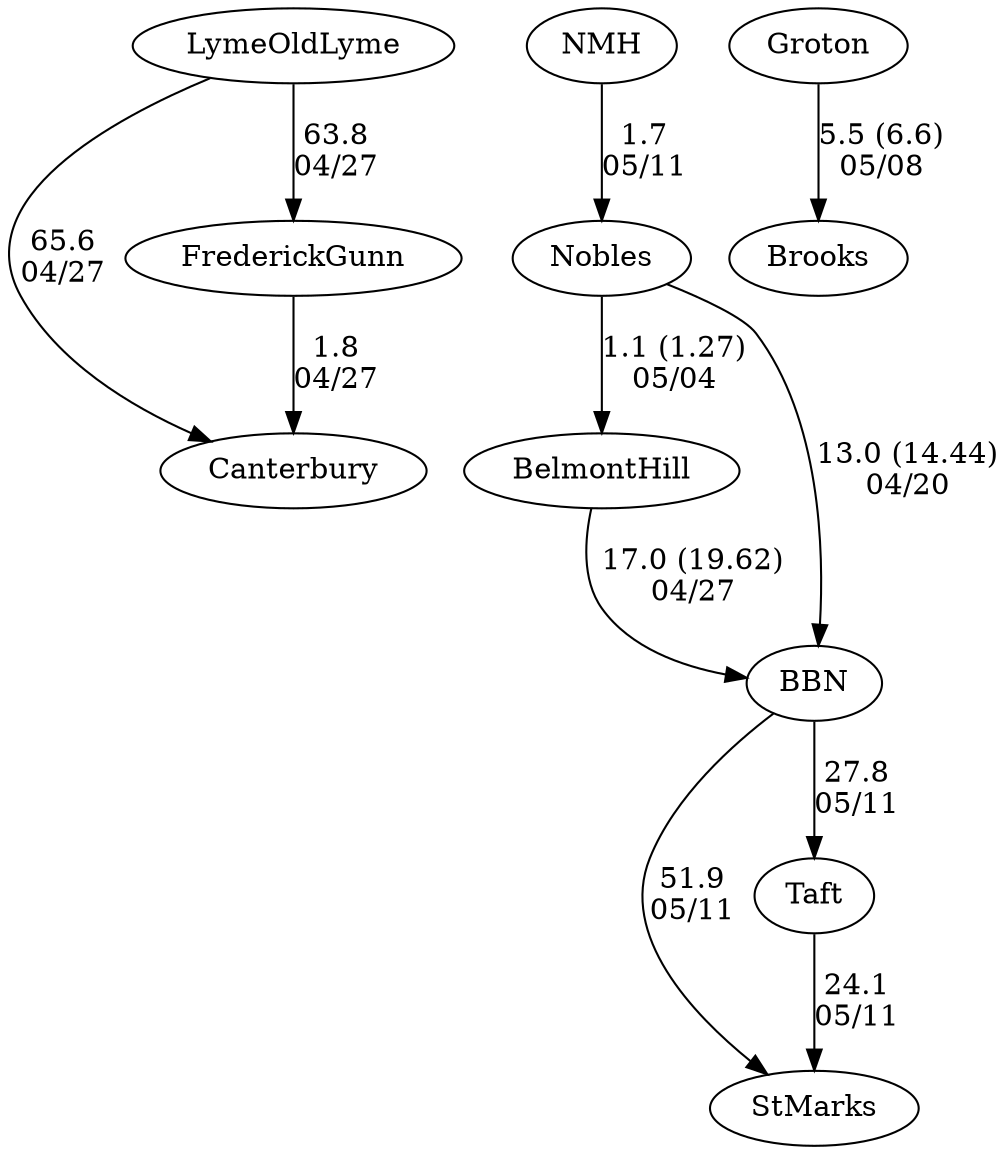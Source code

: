 digraph boys6fours {Canterbury [URL="boys6foursCanterbury.html"];Nobles [URL="boys6foursNobles.html"];BelmontHill [URL="boys6foursBelmontHill.html"];FrederickGunn [URL="boys6foursFrederickGunn.html"];Brooks [URL="boys6foursBrooks.html"];Groton [URL="boys6foursGroton.html"];BBN [URL="boys6foursBBN.html"];StMarks [URL="boys6foursStMarks.html"];LymeOldLyme [URL="boys6foursLymeOldLyme.html"];Taft [URL="boys6foursTaft.html"];NMH [URL="boys6foursNMH.html"];BBN -> Taft[label="27.8
05/11", weight="73", tooltip="NEIRA Boys ,Pomfret v. BB&N, Gunn, St. Mark's, Taft: du Pont Cup			
Distance: 1500 Conditions: ~9MPH crossing headwind from lane 6 to lane 1, with occasional gusts. Beginning of race slightly choppier than finish. Conditions seemed to improve marginally by last race (B1). Comments: Alternated races with girls races. Order of boys races: B5, B6, B4, B3, B2, B1.
St. Mark's 5 missed B5 race start time and raced in B6 race.
Gunn was a scratch in the B1 race.
Pomfret B3 caught two minor crabs early in its race.
Crossing wind pushed almost all boats at least one lane to port. Many referee calls for boats to move to starboard.
Congratulations to Taft B1 for winning the 2024 du Pont Cup.
None", URL="https://www.row2k.com/results/resultspage.cfm?UID=223C7EB1077C538878AD4347B31C5F01&cat=1", random="random"]; 
BBN -> StMarks[label="51.9
05/11", weight="49", tooltip="NEIRA Boys ,Pomfret v. BB&N, Gunn, St. Mark's, Taft: du Pont Cup			
Distance: 1500 Conditions: ~9MPH crossing headwind from lane 6 to lane 1, with occasional gusts. Beginning of race slightly choppier than finish. Conditions seemed to improve marginally by last race (B1). Comments: Alternated races with girls races. Order of boys races: B5, B6, B4, B3, B2, B1.
St. Mark's 5 missed B5 race start time and raced in B6 race.
Gunn was a scratch in the B1 race.
Pomfret B3 caught two minor crabs early in its race.
Crossing wind pushed almost all boats at least one lane to port. Many referee calls for boats to move to starboard.
Congratulations to Taft B1 for winning the 2024 du Pont Cup.
None", URL="https://www.row2k.com/results/resultspage.cfm?UID=223C7EB1077C538878AD4347B31C5F01&cat=1", random="random"]; 
Taft -> StMarks[label="24.1
05/11", weight="76", tooltip="NEIRA Boys ,Pomfret v. BB&N, Gunn, St. Mark's, Taft: du Pont Cup			
Distance: 1500 Conditions: ~9MPH crossing headwind from lane 6 to lane 1, with occasional gusts. Beginning of race slightly choppier than finish. Conditions seemed to improve marginally by last race (B1). Comments: Alternated races with girls races. Order of boys races: B5, B6, B4, B3, B2, B1.
St. Mark's 5 missed B5 race start time and raced in B6 race.
Gunn was a scratch in the B1 race.
Pomfret B3 caught two minor crabs early in its race.
Crossing wind pushed almost all boats at least one lane to port. Many referee calls for boats to move to starboard.
Congratulations to Taft B1 for winning the 2024 du Pont Cup.
None", URL="https://www.row2k.com/results/resultspage.cfm?UID=223C7EB1077C538878AD4347B31C5F01&cat=1", random="random"]; 
BelmontHill -> BBN[label="17.0 (19.62)
04/27", weight="83", tooltip="NEIRA Boys Fours,Belmont Hill vs BBN/The Ducey Cup, including JV races			
Distance: 1300m Conditions: Great water. Modest wind, shifting over the course of the racing from calm & tail to calm & head. Race order was from 4V8-1V4 Comments: A beautiful day on the Chalres and great racing by all of the crews! Belmont Hill retains the Ducey Cup by virtue of winning the 1V4 race.
None", URL="https://www.row2k.com/results/resultspage.cfm?UID=25084165812CED4AFD5819AADD12D8EF&cat=1", random="random"]; 
NMH -> Nobles[label="1.7
05/11", weight="99", tooltip="NEIRA Boys & Girls Fours,NMH vs Nobles and Deerfield			
Distance: 1400m (upriver) Conditions: Beautiful conditions, with light chop and moderate current building slightly through the afternoon. All races started from the same position, but conditions seemed a bit faster for the lower boats compared with the first boat races. Comments: Thank you to Nobles and Deerfield athletes and coaches for some great racing today on the beautiful Connecticut River.
None", URL="https://www.row2k.com/results/resultspage.cfm?UID=ECD4EEF2AD48B36F9C3A8B012076D26E&cat=5", random="random"]; 
Nobles -> BelmontHill[label="1.1 (1.27)
05/04", weight="99", tooltip="NEIRA Boys Fours, Belmont Hill vs Nobles, The Bassett Cup +			
Distance: 1300m Conditions: excellent water, modest wind shifting from mainly cross to mainly head as the racing progressed. Order of racing was 4V8, 3V4, 6V4, 5V4, 4V4/2V4/1V4 Comments: Thanks to all of the Nobles crews for making the trip downstream for a terrific day of racing!
None", URL="https://www.row2k.com/results/resultspage.cfm?UID=A5B89B2E3F4229F69333FE91D686A8AC&cat=1", random="random"]; 
LymeOldLyme -> FrederickGunn[label="63.8
04/27", weight="37", tooltip="NEIRA Boys & Girls Fours,Frederick Gunn vs Miss Porters, Canterbury, Lyme/Old Lyme, Greenwich Academy, Notre Dame			
Distance: 1500m Conditions: Tailwind throughout the day 8-18mph. Calm in the starting area with the wind picking up more and more as crews made their way down the course.
None", URL="https://www.row2k.com/results/resultspage.cfm?UID=3710F27F185D74B3D15DF923C787D9E1&cat=5", random="random"]; 
LymeOldLyme -> Canterbury[label="65.6
04/27", weight="35", tooltip="NEIRA Boys & Girls Fours,Frederick Gunn vs Miss Porters, Canterbury, Lyme/Old Lyme, Greenwich Academy, Notre Dame			
Distance: 1500m Conditions: Tailwind throughout the day 8-18mph. Calm in the starting area with the wind picking up more and more as crews made their way down the course.
None", URL="https://www.row2k.com/results/resultspage.cfm?UID=3710F27F185D74B3D15DF923C787D9E1&cat=5", random="random"]; 
FrederickGunn -> Canterbury[label="1.8
04/27", weight="99", tooltip="NEIRA Boys & Girls Fours,Frederick Gunn vs Miss Porters, Canterbury, Lyme/Old Lyme, Greenwich Academy, Notre Dame			
Distance: 1500m Conditions: Tailwind throughout the day 8-18mph. Calm in the starting area with the wind picking up more and more as crews made their way down the course.
None", URL="https://www.row2k.com/results/resultspage.cfm?UID=3710F27F185D74B3D15DF923C787D9E1&cat=5", random="random"]; 
Nobles -> BBN[label="13.0 (14.44)
04/20", weight="87", tooltip="NEIRA,Buckingham, Browne & Nichols vs Nobles, Groton			
Distance: 1350m Conditions: Excellent conditions.
Cloudy and cool
Mostly flat water.
A very light headwind for later races. Comments: In boys 4th boat race, Groton and BB&N clashed blades for roughly the first 20 strokes due to Groton moving into BB&N's lane off the start. This did not affect the order of finish but did have an effect on margins. Both boats handled the situation well once within it.
5th boats raced on the Powerhouse course approximately 2 hours earlier than Varsity racing.
NOTE: 6th, 7th boat races took place on the Charles River JV course, from Northeastern to the Kayak Pavilion.
BB&N and Nobles also raced their 7th and 8th boat crews in eights, a race which was slightly shorter due to a restart.
Times for this race were:
Nobles: 2:22.3
BB&N: 2:30.1
many thanks to all crews and coaches for a great day of racing for full teams.
None", URL="https://www.row2k.com/results/resultspage.cfm?UID=20E78FECE0268B5584D1E5BC6689C505&cat=1", random="random"]; 
Groton -> Brooks[label="5.5 (6.6)
05/08", weight="95", tooltip="NEIRA,Groton JV vs. Brooks JV			
Distance: 1250m Conditions: Conditions were stable throughout the early part of the afternoon, with little wind and a low-to-moderate current. Regrettably, 5th and 8th boats did not get to race after the onset of a thunderstorm forced all boats off the water. Comments: Also racing were girls 7th boats. Brooks won the G7 race with a time of 4:59. Groton's time was 5:07.
None", URL="https://www.row2k.com/results/resultspage.cfm?UID=526B69B04917E518F05719AC1F06A71E&cat=5", random="random"]}